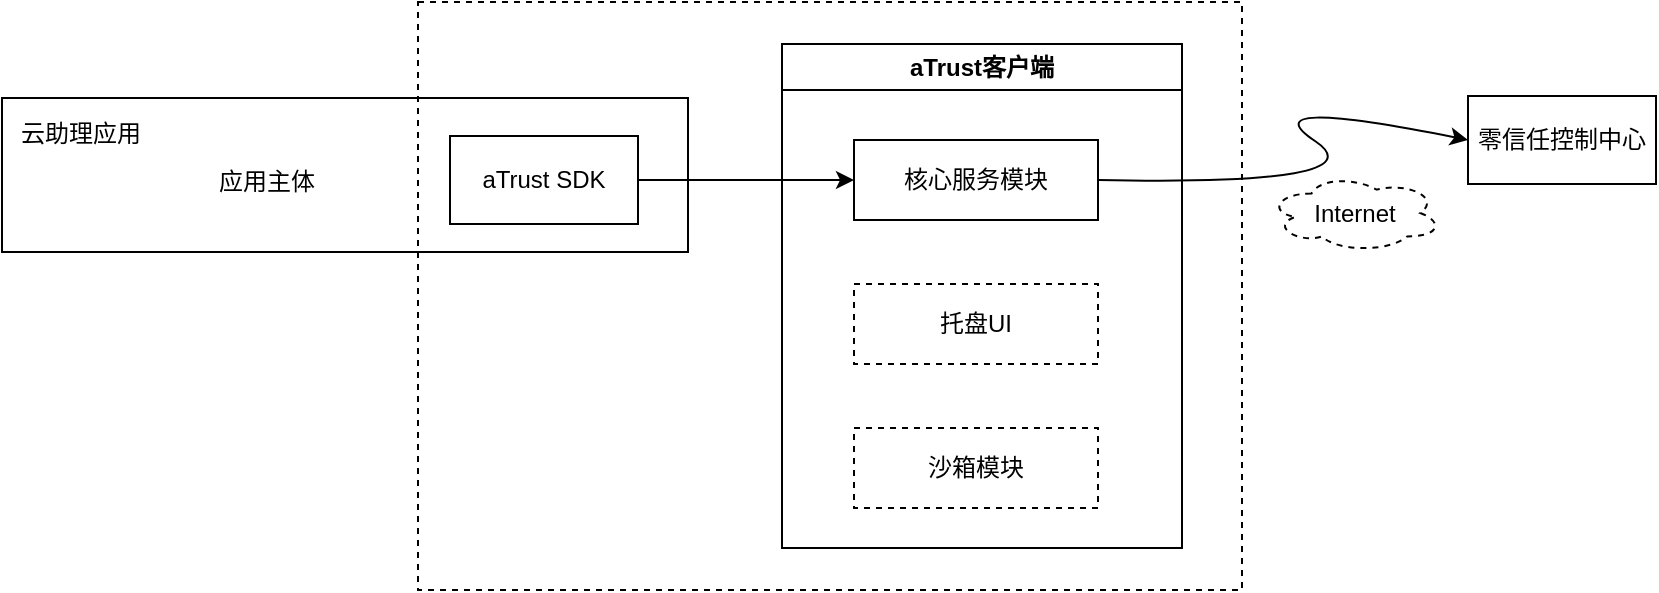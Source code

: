 <mxfile version="28.1.2">
  <diagram name="第 1 页" id="wwbQbtm_1SgLInfIJogv">
    <mxGraphModel dx="916" dy="257" grid="0" gridSize="10" guides="0" tooltips="1" connect="1" arrows="1" fold="1" page="0" pageScale="1" pageWidth="827" pageHeight="1169" background="#ffffff" math="0" shadow="0">
      <root>
        <mxCell id="0" />
        <mxCell id="1" style="" parent="0" />
        <mxCell id="WzaP2teKXpVmRS6GvhDk-16" value="" style="rounded=0;whiteSpace=wrap;html=1;" vertex="1" parent="1">
          <mxGeometry x="160" y="525" width="343" height="77" as="geometry" />
        </mxCell>
        <mxCell id="WzaP2teKXpVmRS6GvhDk-17" value="云助理应用" style="text;strokeColor=none;align=center;fillColor=none;html=1;verticalAlign=middle;whiteSpace=wrap;rounded=0;fontStyle=0" vertex="1" parent="1">
          <mxGeometry x="165" y="528" width="69" height="30" as="geometry" />
        </mxCell>
        <mxCell id="WzaP2teKXpVmRS6GvhDk-18" value="&lt;span style=&quot;font-weight: 400;&quot;&gt;应用主体&lt;/span&gt;" style="text;strokeColor=none;align=center;fillColor=none;html=1;verticalAlign=middle;whiteSpace=wrap;rounded=0;fontStyle=1" vertex="1" parent="1">
          <mxGeometry x="258" y="552" width="69" height="30" as="geometry" />
        </mxCell>
        <mxCell id="WzaP2teKXpVmRS6GvhDk-7" value="" style="whiteSpace=wrap;html=1;dashed=1;fillColor=none;" vertex="1" parent="1">
          <mxGeometry x="368" y="477" width="412" height="294" as="geometry" />
        </mxCell>
        <mxCell id="WzaP2teKXpVmRS6GvhDk-1" value="aTrust客户端" style="swimlane;whiteSpace=wrap;html=1;strokeColor=default;swimlaneLine=1;" vertex="1" parent="1">
          <mxGeometry x="550" y="498" width="200" height="252" as="geometry" />
        </mxCell>
        <mxCell id="WzaP2teKXpVmRS6GvhDk-3" value="核心服务模块" style="rounded=0;whiteSpace=wrap;html=1;" vertex="1" parent="WzaP2teKXpVmRS6GvhDk-1">
          <mxGeometry x="36" y="48" width="122" height="40" as="geometry" />
        </mxCell>
        <mxCell id="WzaP2teKXpVmRS6GvhDk-5" value="托盘UI" style="rounded=0;whiteSpace=wrap;html=1;dashed=1;" vertex="1" parent="WzaP2teKXpVmRS6GvhDk-1">
          <mxGeometry x="36" y="120" width="122" height="40" as="geometry" />
        </mxCell>
        <mxCell id="WzaP2teKXpVmRS6GvhDk-6" value="沙箱模块" style="rounded=0;whiteSpace=wrap;html=1;dashed=1;" vertex="1" parent="WzaP2teKXpVmRS6GvhDk-1">
          <mxGeometry x="36" y="192" width="122" height="40" as="geometry" />
        </mxCell>
        <mxCell id="WzaP2teKXpVmRS6GvhDk-20" style="edgeStyle=orthogonalEdgeStyle;rounded=0;orthogonalLoop=1;jettySize=auto;html=1;entryX=0;entryY=0.5;entryDx=0;entryDy=0;" edge="1" parent="1" source="WzaP2teKXpVmRS6GvhDk-19" target="WzaP2teKXpVmRS6GvhDk-3">
          <mxGeometry relative="1" as="geometry" />
        </mxCell>
        <mxCell id="WzaP2teKXpVmRS6GvhDk-19" value="aTrust SDK" style="rounded=0;whiteSpace=wrap;html=1;" vertex="1" parent="1">
          <mxGeometry x="384" y="544" width="94" height="44" as="geometry" />
        </mxCell>
        <mxCell id="WzaP2teKXpVmRS6GvhDk-21" value="零信任控制中心" style="rounded=0;whiteSpace=wrap;html=1;" vertex="1" parent="1">
          <mxGeometry x="893" y="524" width="94" height="44" as="geometry" />
        </mxCell>
        <mxCell id="WzaP2teKXpVmRS6GvhDk-22" value="Internet" style="ellipse;shape=cloud;whiteSpace=wrap;html=1;dashed=1;" vertex="1" parent="1">
          <mxGeometry x="793" y="563" width="87" height="39" as="geometry" />
        </mxCell>
        <mxCell id="WzaP2teKXpVmRS6GvhDk-30" value="" style="curved=1;endArrow=classic;html=1;rounded=0;exitX=1;exitY=0.5;exitDx=0;exitDy=0;entryX=0;entryY=0.5;entryDx=0;entryDy=0;" edge="1" parent="1" source="WzaP2teKXpVmRS6GvhDk-3" target="WzaP2teKXpVmRS6GvhDk-21">
          <mxGeometry width="50" height="50" relative="1" as="geometry">
            <mxPoint x="854" y="517" as="sourcePoint" />
            <mxPoint x="904" y="467" as="targetPoint" />
            <Array as="points">
              <mxPoint x="850" y="569" />
              <mxPoint x="783" y="524" />
            </Array>
          </mxGeometry>
        </mxCell>
      </root>
    </mxGraphModel>
  </diagram>
</mxfile>
